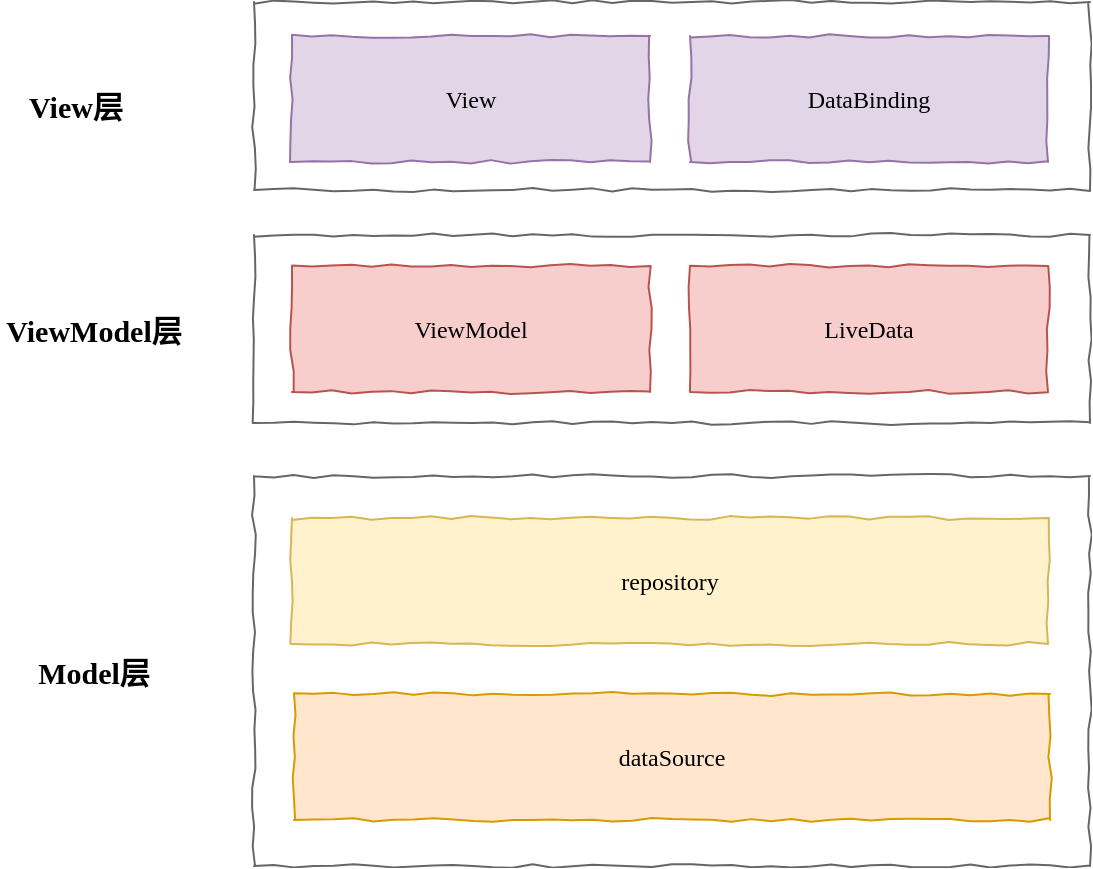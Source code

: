 <mxfile version="20.6.0" type="github">
  <diagram id="ZsKYVKCZsxW13D_Cj-jd" name="第 1 页">
    <mxGraphModel dx="1438" dy="642" grid="0" gridSize="10" guides="1" tooltips="1" connect="1" arrows="1" fold="1" page="0" pageScale="1" pageWidth="827" pageHeight="1169" math="0" shadow="0">
      <root>
        <mxCell id="0" />
        <mxCell id="1" parent="0" />
        <mxCell id="xUJV_SYP3wIa0_mYyU-m-15" value="" style="rounded=0;whiteSpace=wrap;html=1;comic=1;sketch=0;fontFamily=Comic Sans MS;fontSize=12;fillColor=none;fontColor=#333333;strokeColor=#666666;" vertex="1" parent="1">
          <mxGeometry x="116" y="359" width="418" height="195" as="geometry" />
        </mxCell>
        <mxCell id="xUJV_SYP3wIa0_mYyU-m-14" value="" style="rounded=0;whiteSpace=wrap;html=1;comic=1;sketch=0;fontFamily=Comic Sans MS;fontSize=12;fillColor=none;fontColor=#333333;strokeColor=#666666;" vertex="1" parent="1">
          <mxGeometry x="116" y="238.5" width="418" height="94" as="geometry" />
        </mxCell>
        <mxCell id="xUJV_SYP3wIa0_mYyU-m-13" value="" style="rounded=0;whiteSpace=wrap;html=1;comic=1;sketch=0;fontFamily=Comic Sans MS;fontSize=12;fillColor=none;fontColor=#333333;strokeColor=#666666;" vertex="1" parent="1">
          <mxGeometry x="116" y="122" width="418" height="94" as="geometry" />
        </mxCell>
        <mxCell id="xUJV_SYP3wIa0_mYyU-m-1" value="&lt;font face=&quot;Comic Sans MS&quot;&gt;View&lt;/font&gt;" style="rounded=0;whiteSpace=wrap;html=1;sketch=0;treeFolding=0;comic=1;fillColor=#e1d5e7;strokeColor=#9673a6;" vertex="1" parent="1">
          <mxGeometry x="135" y="139" width="179" height="63" as="geometry" />
        </mxCell>
        <mxCell id="xUJV_SYP3wIa0_mYyU-m-4" value="&lt;font face=&quot;Comic Sans MS&quot;&gt;DataBinding&lt;/font&gt;" style="rounded=0;whiteSpace=wrap;html=1;sketch=0;treeFolding=0;comic=1;fillColor=#e1d5e7;strokeColor=#9673a6;" vertex="1" parent="1">
          <mxGeometry x="334" y="139" width="179" height="63" as="geometry" />
        </mxCell>
        <mxCell id="xUJV_SYP3wIa0_mYyU-m-5" value="&lt;font face=&quot;Comic Sans MS&quot;&gt;ViewModel&lt;br&gt;&lt;/font&gt;" style="rounded=0;whiteSpace=wrap;html=1;sketch=0;treeFolding=0;comic=1;fillColor=#f8cecc;strokeColor=#b85450;" vertex="1" parent="1">
          <mxGeometry x="135" y="254" width="179" height="63" as="geometry" />
        </mxCell>
        <mxCell id="xUJV_SYP3wIa0_mYyU-m-6" value="&lt;font face=&quot;Comic Sans MS&quot;&gt;LiveData&lt;/font&gt;" style="rounded=0;whiteSpace=wrap;html=1;sketch=0;treeFolding=0;comic=1;fillColor=#f8cecc;strokeColor=#b85450;" vertex="1" parent="1">
          <mxGeometry x="334" y="254" width="179" height="63" as="geometry" />
        </mxCell>
        <mxCell id="xUJV_SYP3wIa0_mYyU-m-7" value="&lt;font face=&quot;Comic Sans MS&quot;&gt;repository&lt;br&gt;&lt;/font&gt;" style="rounded=0;whiteSpace=wrap;html=1;sketch=0;treeFolding=0;comic=1;fillColor=#fff2cc;strokeColor=#d6b656;" vertex="1" parent="1">
          <mxGeometry x="135" y="380" width="378" height="63" as="geometry" />
        </mxCell>
        <mxCell id="xUJV_SYP3wIa0_mYyU-m-11" value="&lt;font face=&quot;Comic Sans MS&quot;&gt;dataSource&lt;br&gt;&lt;/font&gt;" style="rounded=0;whiteSpace=wrap;html=1;sketch=0;treeFolding=0;comic=1;fillColor=#ffe6cc;strokeColor=#d79b00;" vertex="1" parent="1">
          <mxGeometry x="136" y="468" width="378" height="63" as="geometry" />
        </mxCell>
        <mxCell id="xUJV_SYP3wIa0_mYyU-m-16" value="View层" style="text;html=1;strokeColor=none;fillColor=none;align=center;verticalAlign=middle;whiteSpace=wrap;rounded=0;comic=1;sketch=0;fontFamily=Comic Sans MS;fontSize=15;fontStyle=1" vertex="1" parent="1">
          <mxGeometry x="-3" y="159" width="60" height="30" as="geometry" />
        </mxCell>
        <mxCell id="xUJV_SYP3wIa0_mYyU-m-17" value="ViewModel层" style="text;html=1;strokeColor=none;fillColor=none;align=center;verticalAlign=middle;whiteSpace=wrap;rounded=0;comic=1;sketch=0;fontFamily=Comic Sans MS;fontSize=15;fontStyle=1" vertex="1" parent="1">
          <mxGeometry x="-11" y="270.5" width="94" height="30" as="geometry" />
        </mxCell>
        <mxCell id="xUJV_SYP3wIa0_mYyU-m-18" value="Model层" style="text;html=1;strokeColor=none;fillColor=none;align=center;verticalAlign=middle;whiteSpace=wrap;rounded=0;comic=1;sketch=0;fontFamily=Comic Sans MS;fontSize=15;fontStyle=1" vertex="1" parent="1">
          <mxGeometry x="-11" y="441.5" width="94" height="30" as="geometry" />
        </mxCell>
      </root>
    </mxGraphModel>
  </diagram>
</mxfile>
